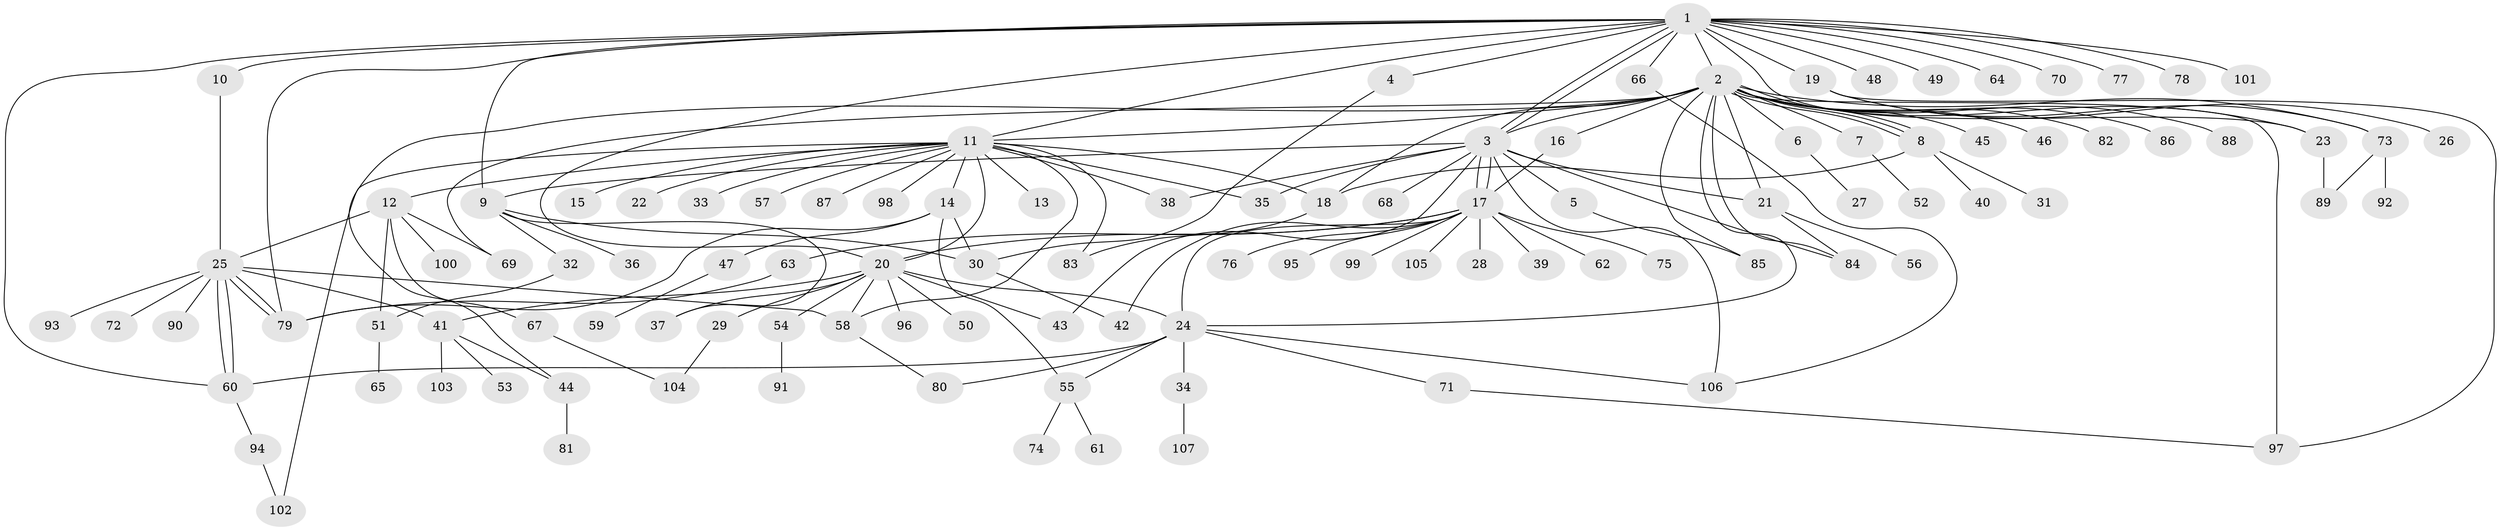 // coarse degree distribution, {1: 0.9245283018867925, 2: 0.03773584905660377, 30: 0.018867924528301886, 21: 0.018867924528301886}
// Generated by graph-tools (version 1.1) at 2025/50/03/04/25 21:50:56]
// undirected, 107 vertices, 157 edges
graph export_dot {
graph [start="1"]
  node [color=gray90,style=filled];
  1;
  2;
  3;
  4;
  5;
  6;
  7;
  8;
  9;
  10;
  11;
  12;
  13;
  14;
  15;
  16;
  17;
  18;
  19;
  20;
  21;
  22;
  23;
  24;
  25;
  26;
  27;
  28;
  29;
  30;
  31;
  32;
  33;
  34;
  35;
  36;
  37;
  38;
  39;
  40;
  41;
  42;
  43;
  44;
  45;
  46;
  47;
  48;
  49;
  50;
  51;
  52;
  53;
  54;
  55;
  56;
  57;
  58;
  59;
  60;
  61;
  62;
  63;
  64;
  65;
  66;
  67;
  68;
  69;
  70;
  71;
  72;
  73;
  74;
  75;
  76;
  77;
  78;
  79;
  80;
  81;
  82;
  83;
  84;
  85;
  86;
  87;
  88;
  89;
  90;
  91;
  92;
  93;
  94;
  95;
  96;
  97;
  98;
  99;
  100;
  101;
  102;
  103;
  104;
  105;
  106;
  107;
  1 -- 2;
  1 -- 3;
  1 -- 3;
  1 -- 4;
  1 -- 9;
  1 -- 10;
  1 -- 11;
  1 -- 19;
  1 -- 20;
  1 -- 23;
  1 -- 48;
  1 -- 49;
  1 -- 60;
  1 -- 64;
  1 -- 66;
  1 -- 70;
  1 -- 77;
  1 -- 78;
  1 -- 79;
  1 -- 101;
  2 -- 3;
  2 -- 6;
  2 -- 7;
  2 -- 8;
  2 -- 8;
  2 -- 8;
  2 -- 11;
  2 -- 16;
  2 -- 18;
  2 -- 21;
  2 -- 23;
  2 -- 24;
  2 -- 44;
  2 -- 45;
  2 -- 46;
  2 -- 69;
  2 -- 73;
  2 -- 82;
  2 -- 84;
  2 -- 85;
  2 -- 86;
  2 -- 88;
  2 -- 97;
  3 -- 5;
  3 -- 9;
  3 -- 17;
  3 -- 17;
  3 -- 21;
  3 -- 35;
  3 -- 38;
  3 -- 43;
  3 -- 68;
  3 -- 84;
  3 -- 106;
  4 -- 30;
  5 -- 85;
  6 -- 27;
  7 -- 52;
  8 -- 18;
  8 -- 31;
  8 -- 40;
  9 -- 30;
  9 -- 32;
  9 -- 36;
  9 -- 37;
  10 -- 25;
  11 -- 12;
  11 -- 13;
  11 -- 14;
  11 -- 15;
  11 -- 18;
  11 -- 20;
  11 -- 22;
  11 -- 33;
  11 -- 35;
  11 -- 38;
  11 -- 57;
  11 -- 58;
  11 -- 83;
  11 -- 87;
  11 -- 98;
  11 -- 102;
  12 -- 25;
  12 -- 51;
  12 -- 67;
  12 -- 69;
  12 -- 100;
  14 -- 30;
  14 -- 47;
  14 -- 55;
  14 -- 79;
  16 -- 17;
  17 -- 20;
  17 -- 24;
  17 -- 28;
  17 -- 39;
  17 -- 42;
  17 -- 62;
  17 -- 63;
  17 -- 75;
  17 -- 76;
  17 -- 95;
  17 -- 99;
  17 -- 105;
  18 -- 83;
  19 -- 26;
  19 -- 73;
  19 -- 97;
  20 -- 24;
  20 -- 29;
  20 -- 37;
  20 -- 41;
  20 -- 43;
  20 -- 50;
  20 -- 54;
  20 -- 58;
  20 -- 96;
  21 -- 56;
  21 -- 84;
  23 -- 89;
  24 -- 34;
  24 -- 55;
  24 -- 60;
  24 -- 71;
  24 -- 80;
  24 -- 106;
  25 -- 41;
  25 -- 58;
  25 -- 60;
  25 -- 60;
  25 -- 72;
  25 -- 79;
  25 -- 79;
  25 -- 90;
  25 -- 93;
  29 -- 104;
  30 -- 42;
  32 -- 51;
  34 -- 107;
  41 -- 44;
  41 -- 53;
  41 -- 103;
  44 -- 81;
  47 -- 59;
  51 -- 65;
  54 -- 91;
  55 -- 61;
  55 -- 74;
  58 -- 80;
  60 -- 94;
  63 -- 79;
  66 -- 106;
  67 -- 104;
  71 -- 97;
  73 -- 89;
  73 -- 92;
  94 -- 102;
}
